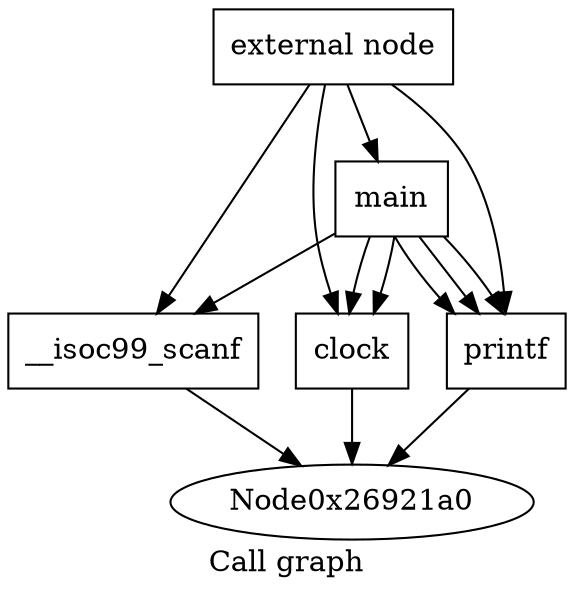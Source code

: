 digraph "Call graph" {
	label="Call graph";

	Node0x2692170 [shape=record,label="{external node}"];
	Node0x2692170 -> Node0x2692210;
	Node0x2692170 -> Node0x26922b0;
	Node0x2692170 -> Node0x2692350;
	Node0x2692170 -> Node0x26922e0;
	Node0x2692210 [shape=record,label="{main}"];
	Node0x2692210 -> Node0x26922b0;
	Node0x2692210 -> Node0x2692350;
	Node0x2692210 -> Node0x26922e0;
	Node0x2692210 -> Node0x26922e0;
	Node0x2692210 -> Node0x2692350;
	Node0x2692210 -> Node0x26922e0;
	Node0x26922b0 [shape=record,label="{__isoc99_scanf}"];
	Node0x26922b0 -> Node0x26921a0;
	Node0x2692350 [shape=record,label="{clock}"];
	Node0x2692350 -> Node0x26921a0;
	Node0x26922e0 [shape=record,label="{printf}"];
	Node0x26922e0 -> Node0x26921a0;
}
